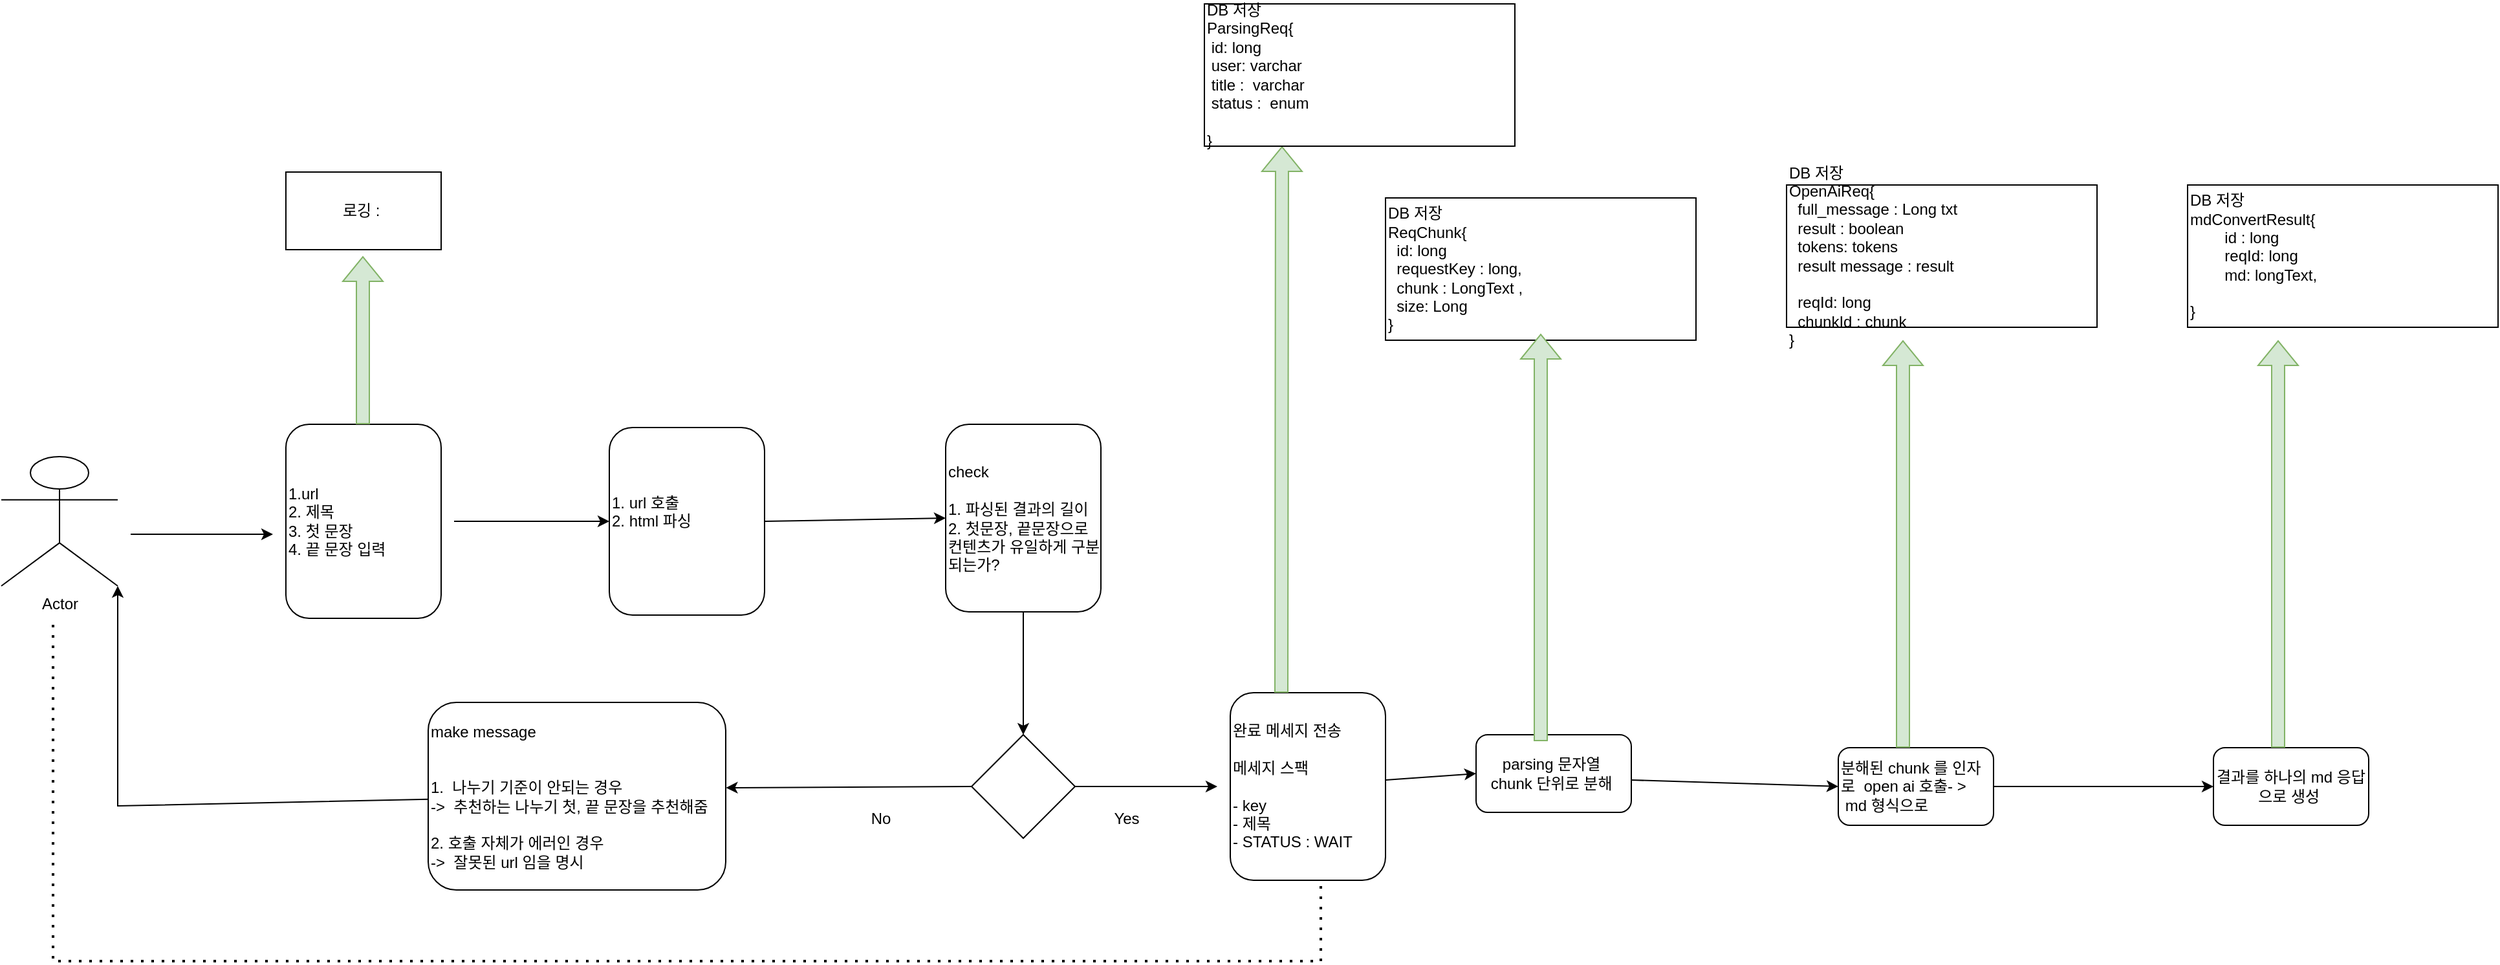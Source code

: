 <mxfile version="24.6.5" type="github" pages="5">
  <diagram name="페이지-1" id="zzNntaN4sGAtEQ5nvoOX">
    <mxGraphModel dx="1314" dy="812" grid="1" gridSize="10" guides="1" tooltips="1" connect="1" arrows="1" fold="1" page="1" pageScale="1" pageWidth="827" pageHeight="1169" math="0" shadow="0">
      <root>
        <mxCell id="0" />
        <mxCell id="1" parent="0" />
        <mxCell id="L8a_cEX9qCgZpHhWXm6b-3" value="Actor" style="shape=umlActor;verticalLabelPosition=bottom;verticalAlign=top;html=1;outlineConnect=0;" parent="1" vertex="1">
          <mxGeometry x="20" y="370" width="90" height="100" as="geometry" />
        </mxCell>
        <mxCell id="L8a_cEX9qCgZpHhWXm6b-4" value="1.url&lt;br&gt;2. 제목&lt;div&gt;3. 첫 문장&amp;nbsp;&lt;/div&gt;&lt;div&gt;4. 끝 문장 입력&amp;nbsp;&lt;/div&gt;" style="rounded=1;whiteSpace=wrap;html=1;align=left;" parent="1" vertex="1">
          <mxGeometry x="240" y="345" width="120" height="150" as="geometry" />
        </mxCell>
        <mxCell id="L8a_cEX9qCgZpHhWXm6b-5" value="" style="endArrow=classic;html=1;rounded=0;" parent="1" edge="1">
          <mxGeometry width="50" height="50" relative="1" as="geometry">
            <mxPoint x="120" y="430" as="sourcePoint" />
            <mxPoint x="230" y="430" as="targetPoint" />
          </mxGeometry>
        </mxCell>
        <mxCell id="L8a_cEX9qCgZpHhWXm6b-6" value="1. url 호출&lt;div&gt;2. html 파싱&lt;/div&gt;&lt;div&gt;&lt;br&gt;&lt;/div&gt;" style="rounded=1;whiteSpace=wrap;html=1;align=left;" parent="1" vertex="1">
          <mxGeometry x="490" y="347.5" width="120" height="145" as="geometry" />
        </mxCell>
        <mxCell id="L8a_cEX9qCgZpHhWXm6b-7" value="" style="endArrow=classic;html=1;rounded=0;entryX=0;entryY=0.5;entryDx=0;entryDy=0;" parent="1" target="L8a_cEX9qCgZpHhWXm6b-6" edge="1">
          <mxGeometry width="50" height="50" relative="1" as="geometry">
            <mxPoint x="370" y="420" as="sourcePoint" />
            <mxPoint x="440" y="500" as="targetPoint" />
          </mxGeometry>
        </mxCell>
        <mxCell id="L8a_cEX9qCgZpHhWXm6b-8" value="&lt;div&gt;check&amp;nbsp;&lt;/div&gt;&lt;div&gt;&lt;br&gt;&lt;/div&gt;&lt;div&gt;1. 파싱된 결과의 길이&lt;/div&gt;&lt;div&gt;2. 첫문장, 끝문장으로 컨텐츠가 유일하게 구분되는가?&amp;nbsp;&lt;/div&gt;" style="rounded=1;whiteSpace=wrap;html=1;align=left;" parent="1" vertex="1">
          <mxGeometry x="750" y="345" width="120" height="145" as="geometry" />
        </mxCell>
        <mxCell id="L8a_cEX9qCgZpHhWXm6b-9" value="" style="endArrow=classic;html=1;rounded=0;entryX=0;entryY=0.5;entryDx=0;entryDy=0;exitX=1;exitY=0.5;exitDx=0;exitDy=0;" parent="1" source="L8a_cEX9qCgZpHhWXm6b-6" target="L8a_cEX9qCgZpHhWXm6b-8" edge="1">
          <mxGeometry width="50" height="50" relative="1" as="geometry">
            <mxPoint x="390" y="550" as="sourcePoint" />
            <mxPoint x="440" y="500" as="targetPoint" />
          </mxGeometry>
        </mxCell>
        <mxCell id="L8a_cEX9qCgZpHhWXm6b-10" value="" style="rhombus;whiteSpace=wrap;html=1;" parent="1" vertex="1">
          <mxGeometry x="770" y="585" width="80" height="80" as="geometry" />
        </mxCell>
        <mxCell id="L8a_cEX9qCgZpHhWXm6b-11" value="" style="endArrow=classic;html=1;rounded=0;exitX=0;exitY=0.5;exitDx=0;exitDy=0;entryX=1.001;entryY=0.455;entryDx=0;entryDy=0;entryPerimeter=0;" parent="1" source="L8a_cEX9qCgZpHhWXm6b-10" target="L8a_cEX9qCgZpHhWXm6b-12" edge="1">
          <mxGeometry width="50" height="50" relative="1" as="geometry">
            <mxPoint x="390" y="550" as="sourcePoint" />
            <mxPoint x="580" y="620" as="targetPoint" />
          </mxGeometry>
        </mxCell>
        <mxCell id="L8a_cEX9qCgZpHhWXm6b-12" value="make message&amp;nbsp;&lt;div&gt;&lt;span style=&quot;background-color: initial;&quot;&gt;&lt;br&gt;&lt;br&gt;1.&amp;nbsp; 나누기 기준이 안되는 경우&amp;nbsp;&lt;br&gt;&lt;/span&gt;-&amp;gt;&amp;nbsp; 추천하는 나누기 첫, 끝 문장을 추천해줌&lt;br&gt;&lt;br&gt;2. 호출 자체가 에러인 경우&lt;br&gt;-&amp;gt;&amp;nbsp; 잘못된 url 임을 명시&amp;nbsp;&lt;/div&gt;" style="rounded=1;whiteSpace=wrap;html=1;align=left;" parent="1" vertex="1">
          <mxGeometry x="350" y="560" width="230" height="145" as="geometry" />
        </mxCell>
        <mxCell id="L8a_cEX9qCgZpHhWXm6b-13" value="" style="endArrow=classic;html=1;rounded=0;entryX=1;entryY=1;entryDx=0;entryDy=0;entryPerimeter=0;" parent="1" source="L8a_cEX9qCgZpHhWXm6b-12" target="L8a_cEX9qCgZpHhWXm6b-3" edge="1">
          <mxGeometry width="50" height="50" relative="1" as="geometry">
            <mxPoint x="390" y="550" as="sourcePoint" />
            <mxPoint x="440" y="500" as="targetPoint" />
            <Array as="points">
              <mxPoint x="110" y="640" />
            </Array>
          </mxGeometry>
        </mxCell>
        <mxCell id="L8a_cEX9qCgZpHhWXm6b-14" value="" style="endArrow=classic;html=1;rounded=0;entryX=0.5;entryY=0;entryDx=0;entryDy=0;exitX=0.5;exitY=1;exitDx=0;exitDy=0;" parent="1" source="L8a_cEX9qCgZpHhWXm6b-8" target="L8a_cEX9qCgZpHhWXm6b-10" edge="1">
          <mxGeometry width="50" height="50" relative="1" as="geometry">
            <mxPoint x="390" y="550" as="sourcePoint" />
            <mxPoint x="440" y="500" as="targetPoint" />
          </mxGeometry>
        </mxCell>
        <mxCell id="L8a_cEX9qCgZpHhWXm6b-15" value="No" style="text;html=1;align=center;verticalAlign=middle;whiteSpace=wrap;rounded=0;" parent="1" vertex="1">
          <mxGeometry x="670" y="635" width="60" height="30" as="geometry" />
        </mxCell>
        <mxCell id="L8a_cEX9qCgZpHhWXm6b-16" value="" style="endArrow=classic;html=1;rounded=0;exitX=1;exitY=0.5;exitDx=0;exitDy=0;" parent="1" source="L8a_cEX9qCgZpHhWXm6b-10" edge="1">
          <mxGeometry width="50" height="50" relative="1" as="geometry">
            <mxPoint x="390" y="550" as="sourcePoint" />
            <mxPoint x="960" y="625" as="targetPoint" />
          </mxGeometry>
        </mxCell>
        <mxCell id="L8a_cEX9qCgZpHhWXm6b-17" value="Yes" style="text;html=1;align=center;verticalAlign=middle;whiteSpace=wrap;rounded=0;" parent="1" vertex="1">
          <mxGeometry x="860" y="635" width="60" height="30" as="geometry" />
        </mxCell>
        <mxCell id="L8a_cEX9qCgZpHhWXm6b-20" value="완료 메세지 전송&amp;nbsp;&lt;br&gt;&lt;br&gt;메세지 스팩&amp;nbsp;&lt;div&gt;&lt;br&gt;&lt;/div&gt;&lt;div&gt;- key&amp;nbsp;&lt;/div&gt;&lt;div&gt;- 제목&amp;nbsp;&lt;br&gt;- STATUS : WAIT&lt;/div&gt;" style="rounded=1;whiteSpace=wrap;html=1;align=left;" parent="1" vertex="1">
          <mxGeometry x="970" y="552.5" width="120" height="145" as="geometry" />
        </mxCell>
        <mxCell id="L8a_cEX9qCgZpHhWXm6b-21" value="" style="endArrow=none;dashed=1;html=1;dashPattern=1 3;strokeWidth=2;rounded=0;" parent="1" edge="1">
          <mxGeometry width="50" height="50" relative="1" as="geometry">
            <mxPoint x="60" y="500" as="sourcePoint" />
            <mxPoint x="1040" y="697.5" as="targetPoint" />
            <Array as="points">
              <mxPoint x="60" y="760" />
              <mxPoint x="1040" y="760" />
            </Array>
          </mxGeometry>
        </mxCell>
        <mxCell id="L8a_cEX9qCgZpHhWXm6b-22" value="parsing 문자열&amp;nbsp;&lt;div&gt;chunk 단위로 분해&amp;nbsp;&lt;/div&gt;" style="rounded=1;whiteSpace=wrap;html=1;" parent="1" vertex="1">
          <mxGeometry x="1160" y="585" width="120" height="60" as="geometry" />
        </mxCell>
        <mxCell id="L8a_cEX9qCgZpHhWXm6b-23" value="" style="endArrow=classic;html=1;rounded=0;entryX=0;entryY=0.5;entryDx=0;entryDy=0;" parent="1" target="L8a_cEX9qCgZpHhWXm6b-22" edge="1">
          <mxGeometry width="50" height="50" relative="1" as="geometry">
            <mxPoint x="1090" y="620" as="sourcePoint" />
            <mxPoint x="440" y="500" as="targetPoint" />
          </mxGeometry>
        </mxCell>
        <mxCell id="L8a_cEX9qCgZpHhWXm6b-24" value="분해된 chunk 를 인자로&amp;nbsp;&amp;nbsp;&lt;span style=&quot;background-color: initial;&quot;&gt;open ai 호출- &amp;gt;&lt;br&gt;&amp;nbsp;md 형식으로&amp;nbsp;&lt;/span&gt;" style="rounded=1;whiteSpace=wrap;html=1;align=left;" parent="1" vertex="1">
          <mxGeometry x="1440" y="595" width="120" height="60" as="geometry" />
        </mxCell>
        <mxCell id="L8a_cEX9qCgZpHhWXm6b-25" value="" style="endArrow=classic;html=1;rounded=0;entryX=0;entryY=0.5;entryDx=0;entryDy=0;" parent="1" target="L8a_cEX9qCgZpHhWXm6b-24" edge="1">
          <mxGeometry width="50" height="50" relative="1" as="geometry">
            <mxPoint x="1280" y="620" as="sourcePoint" />
            <mxPoint x="1240" y="580" as="targetPoint" />
          </mxGeometry>
        </mxCell>
        <mxCell id="L8a_cEX9qCgZpHhWXm6b-26" value="" style="shape=flexArrow;endArrow=classic;html=1;rounded=0;fillColor=#d5e8d4;strokeColor=#82b366;" parent="1" edge="1">
          <mxGeometry width="50" height="50" relative="1" as="geometry">
            <mxPoint x="299.5" y="345" as="sourcePoint" />
            <mxPoint x="299.5" y="215" as="targetPoint" />
          </mxGeometry>
        </mxCell>
        <mxCell id="L8a_cEX9qCgZpHhWXm6b-28" value="로깅 :&amp;nbsp;" style="rounded=0;whiteSpace=wrap;html=1;" parent="1" vertex="1">
          <mxGeometry x="240" y="150" width="120" height="60" as="geometry" />
        </mxCell>
        <mxCell id="L8a_cEX9qCgZpHhWXm6b-29" value="" style="shape=flexArrow;endArrow=classic;html=1;rounded=0;fillColor=#d5e8d4;strokeColor=#82b366;" parent="1" edge="1">
          <mxGeometry width="50" height="50" relative="1" as="geometry">
            <mxPoint x="1009.5" y="552.5" as="sourcePoint" />
            <mxPoint x="1010" y="130" as="targetPoint" />
          </mxGeometry>
        </mxCell>
        <mxCell id="L8a_cEX9qCgZpHhWXm6b-30" value="DB 저장&amp;nbsp;&lt;br&gt;ParsingReq{&lt;div&gt;&amp;nbsp;id: long&lt;br&gt;&amp;nbsp;user: varchar&lt;/div&gt;&lt;div&gt;&amp;nbsp;title :&amp;nbsp; varchar&lt;/div&gt;&lt;div&gt;&amp;nbsp;status :&amp;nbsp; enum&lt;/div&gt;&lt;div&gt;&amp;nbsp;&amp;nbsp;&lt;/div&gt;&lt;div&gt;}&lt;/div&gt;" style="rounded=0;whiteSpace=wrap;html=1;align=left;" parent="1" vertex="1">
          <mxGeometry x="950" y="20" width="240" height="110" as="geometry" />
        </mxCell>
        <mxCell id="L8a_cEX9qCgZpHhWXm6b-31" value="DB 저장&amp;nbsp;&lt;br&gt;ReqChunk{&lt;div&gt;&amp;nbsp; id: long&amp;nbsp;&lt;br&gt;&amp;nbsp; requestKey : long,&lt;/div&gt;&lt;div&gt;&lt;span style=&quot;background-color: initial;&quot;&gt;&amp;nbsp; chunk : LongText ,&amp;nbsp;&lt;/span&gt;&lt;/div&gt;&lt;div&gt;&lt;span style=&quot;background-color: initial;&quot;&gt;&amp;nbsp; size: Long&amp;nbsp;&lt;/span&gt;&lt;/div&gt;&lt;div&gt;}&lt;/div&gt;" style="rounded=0;whiteSpace=wrap;html=1;align=left;" parent="1" vertex="1">
          <mxGeometry x="1090" y="170" width="240" height="110" as="geometry" />
        </mxCell>
        <mxCell id="L8a_cEX9qCgZpHhWXm6b-32" value="" style="shape=flexArrow;endArrow=classic;html=1;rounded=0;fillColor=#d5e8d4;strokeColor=#82b366;" parent="1" edge="1">
          <mxGeometry width="50" height="50" relative="1" as="geometry">
            <mxPoint x="1210" y="590" as="sourcePoint" />
            <mxPoint x="1210" y="275" as="targetPoint" />
          </mxGeometry>
        </mxCell>
        <mxCell id="L8a_cEX9qCgZpHhWXm6b-33" value="DB 저장&amp;nbsp;&lt;br&gt;OpenAiReq{&lt;div&gt;&lt;span style=&quot;background-color: initial;&quot;&gt;&amp;nbsp; full_message : Long txt&lt;/span&gt;&lt;/div&gt;&lt;div&gt;&lt;span style=&quot;background-color: initial;&quot;&gt;&amp;nbsp; result : boolean&amp;nbsp;&lt;/span&gt;&lt;/div&gt;&lt;div&gt;&lt;span style=&quot;background-color: initial;&quot;&gt;&amp;nbsp; tokens: tokens&amp;nbsp;&lt;/span&gt;&lt;/div&gt;&lt;div&gt;&lt;span style=&quot;background-color: initial;&quot;&gt;&amp;nbsp; result message : result&amp;nbsp;&lt;/span&gt;&lt;/div&gt;&lt;div&gt;&lt;span style=&quot;background-color: initial;&quot;&gt;&lt;br&gt;&amp;nbsp; reqId: long&amp;nbsp;&lt;/span&gt;&lt;/div&gt;&lt;div&gt;&lt;span style=&quot;background-color: initial;&quot;&gt;&amp;nbsp; chunkId : chunk&lt;br&gt;}&lt;/span&gt;&lt;br&gt;&lt;/div&gt;" style="rounded=0;whiteSpace=wrap;html=1;align=left;" parent="1" vertex="1">
          <mxGeometry x="1400" y="160" width="240" height="110" as="geometry" />
        </mxCell>
        <mxCell id="L8a_cEX9qCgZpHhWXm6b-34" value="" style="shape=flexArrow;endArrow=classic;html=1;rounded=0;fillColor=#d5e8d4;strokeColor=#82b366;" parent="1" edge="1">
          <mxGeometry width="50" height="50" relative="1" as="geometry">
            <mxPoint x="1490" y="595" as="sourcePoint" />
            <mxPoint x="1490" y="280" as="targetPoint" />
          </mxGeometry>
        </mxCell>
        <mxCell id="L8a_cEX9qCgZpHhWXm6b-36" value="결과를 하나의 md 응답으로 생성&amp;nbsp;" style="rounded=1;whiteSpace=wrap;html=1;" parent="1" vertex="1">
          <mxGeometry x="1730" y="595" width="120" height="60" as="geometry" />
        </mxCell>
        <mxCell id="L8a_cEX9qCgZpHhWXm6b-37" value="" style="endArrow=classic;html=1;rounded=0;exitX=1;exitY=0.5;exitDx=0;exitDy=0;" parent="1" source="L8a_cEX9qCgZpHhWXm6b-24" target="L8a_cEX9qCgZpHhWXm6b-36" edge="1">
          <mxGeometry width="50" height="50" relative="1" as="geometry">
            <mxPoint x="1700" y="510" as="sourcePoint" />
            <mxPoint x="1750" y="460" as="targetPoint" />
          </mxGeometry>
        </mxCell>
        <mxCell id="L8a_cEX9qCgZpHhWXm6b-38" value="" style="shape=flexArrow;endArrow=classic;html=1;rounded=0;fillColor=#d5e8d4;strokeColor=#82b366;" parent="1" edge="1">
          <mxGeometry width="50" height="50" relative="1" as="geometry">
            <mxPoint x="1780" y="595" as="sourcePoint" />
            <mxPoint x="1780" y="280" as="targetPoint" />
          </mxGeometry>
        </mxCell>
        <mxCell id="L8a_cEX9qCgZpHhWXm6b-39" value="DB 저장&amp;nbsp;&lt;br&gt;mdConvertResult{&lt;div&gt;&lt;span style=&quot;white-space: pre;&quot;&gt;&#x9;&lt;/span&gt;id : long&lt;br&gt;&lt;div&gt;&lt;span style=&quot;background-color: initial;&quot;&gt;&lt;span style=&quot;white-space: pre;&quot;&gt;&#x9;&lt;/span&gt;reqId: long&amp;nbsp;&lt;br&gt;&lt;/span&gt;&lt;/div&gt;&lt;div&gt;&lt;span style=&quot;background-color: initial;&quot;&gt;&amp;nbsp;&amp;nbsp;&lt;span style=&quot;white-space: pre;&quot;&gt;&#x9;&lt;/span&gt;md: longText,&lt;/span&gt;&lt;/div&gt;&lt;div&gt;&lt;span style=&quot;background-color: initial;&quot;&gt;&amp;nbsp;&lt;span style=&quot;white-space: pre;&quot;&gt;&#x9;&lt;/span&gt;&lt;/span&gt;&lt;/div&gt;&lt;div&gt;&lt;span style=&quot;background-color: initial;&quot;&gt;}&lt;/span&gt;&lt;br&gt;&lt;/div&gt;&lt;/div&gt;" style="rounded=0;whiteSpace=wrap;html=1;align=left;" parent="1" vertex="1">
          <mxGeometry x="1710" y="160" width="240" height="110" as="geometry" />
        </mxCell>
      </root>
    </mxGraphModel>
  </diagram>
  <diagram id="WNv1mQJumz_6ISoKNck1" name="페이지-2">
    <mxGraphModel dx="2842" dy="1092" grid="1" gridSize="10" guides="1" tooltips="1" connect="1" arrows="1" fold="1" page="1" pageScale="1" pageWidth="827" pageHeight="1169" math="0" shadow="0">
      <root>
        <mxCell id="0" />
        <mxCell id="1" parent="0" />
        <mxCell id="hGG4I8Mw-_6Cf5Peo73v-1" value="&lt;font style=&quot;font-size: 20px;&quot;&gt;Client - web page&lt;/font&gt;" style="rounded=0;whiteSpace=wrap;html=1;fillColor=#dae8fc;strokeColor=#6c8ebf;" vertex="1" parent="1">
          <mxGeometry x="230" y="225" width="220" height="100" as="geometry" />
        </mxCell>
        <mxCell id="hGG4I8Mw-_6Cf5Peo73v-2" value="&lt;div&gt;User&amp;nbsp;&lt;/div&gt;" style="shape=umlActor;verticalLabelPosition=bottom;verticalAlign=top;html=1;outlineConnect=0;" vertex="1" parent="1">
          <mxGeometry x="40" y="235" width="70" height="80" as="geometry" />
        </mxCell>
        <mxCell id="hGG4I8Mw-_6Cf5Peo73v-3" value="" style="verticalLabelPosition=bottom;html=1;verticalAlign=top;align=center;strokeColor=none;fillColor=#000000;shape=mxgraph.azure.github_code;pointerEvents=1;" vertex="1" parent="1">
          <mxGeometry x="300" y="430" width="50" height="50" as="geometry" />
        </mxCell>
        <mxCell id="hGG4I8Mw-_6Cf5Peo73v-4" value="&lt;b&gt;&lt;font style=&quot;font-size: 25px;&quot;&gt;회원가입 시나리오 -1&lt;/font&gt;&lt;/b&gt;" style="text;html=1;align=left;verticalAlign=middle;whiteSpace=wrap;rounded=0;" vertex="1" parent="1">
          <mxGeometry x="40" y="120" width="295" height="30" as="geometry" />
        </mxCell>
        <mxCell id="hGG4I8Mw-_6Cf5Peo73v-5" value="" style="endArrow=classic;html=1;rounded=0;entryX=-0.002;entryY=0.549;entryDx=0;entryDy=0;entryPerimeter=0;" edge="1" parent="1" target="hGG4I8Mw-_6Cf5Peo73v-1">
          <mxGeometry width="50" height="50" relative="1" as="geometry">
            <mxPoint x="120" y="280" as="sourcePoint" />
            <mxPoint x="740" y="490" as="targetPoint" />
          </mxGeometry>
        </mxCell>
        <mxCell id="hGG4I8Mw-_6Cf5Peo73v-6" value="" style="endArrow=classic;html=1;rounded=0;entryX=0.391;entryY=0.072;entryDx=0;entryDy=0;entryPerimeter=0;exitX=0.413;exitY=0.997;exitDx=0;exitDy=0;exitPerimeter=0;" edge="1" parent="1" source="hGG4I8Mw-_6Cf5Peo73v-1" target="hGG4I8Mw-_6Cf5Peo73v-3">
          <mxGeometry width="50" height="50" relative="1" as="geometry">
            <mxPoint x="130" y="290" as="sourcePoint" />
            <mxPoint x="240" y="290" as="targetPoint" />
          </mxGeometry>
        </mxCell>
        <mxCell id="hGG4I8Mw-_6Cf5Peo73v-7" value="1. 회원가입 요청" style="text;html=1;align=center;verticalAlign=middle;whiteSpace=wrap;rounded=0;" vertex="1" parent="1">
          <mxGeometry x="120" y="240" width="90" height="30" as="geometry" />
        </mxCell>
        <mxCell id="hGG4I8Mw-_6Cf5Peo73v-8" value="2. oauth page 요청" style="text;html=1;align=center;verticalAlign=middle;whiteSpace=wrap;rounded=0;" vertex="1" parent="1">
          <mxGeometry x="340" y="370" width="110" height="30" as="geometry" />
        </mxCell>
        <mxCell id="hGG4I8Mw-_6Cf5Peo73v-9" value="" style="endArrow=classic;html=1;rounded=0;exitX=0;exitY=0.5;exitDx=0;exitDy=0;exitPerimeter=0;" edge="1" parent="1" source="hGG4I8Mw-_6Cf5Peo73v-3">
          <mxGeometry width="50" height="50" relative="1" as="geometry">
            <mxPoint x="370" y="370" as="sourcePoint" />
            <mxPoint x="120" y="330" as="targetPoint" />
          </mxGeometry>
        </mxCell>
        <mxCell id="hGG4I8Mw-_6Cf5Peo73v-10" value="4. github 로그인 칸에서 로그인&amp;nbsp; 정보 입력&amp;nbsp;" style="text;html=1;align=center;verticalAlign=middle;whiteSpace=wrap;rounded=0;" vertex="1" parent="1">
          <mxGeometry x="-45" y="370" width="240" height="30" as="geometry" />
        </mxCell>
        <mxCell id="hGG4I8Mw-_6Cf5Peo73v-11" value="" style="endArrow=classic;html=1;rounded=0;" edge="1" parent="1">
          <mxGeometry width="50" height="50" relative="1" as="geometry">
            <mxPoint x="110" y="340" as="sourcePoint" />
            <mxPoint x="290" y="470" as="targetPoint" />
          </mxGeometry>
        </mxCell>
        <mxCell id="hGG4I8Mw-_6Cf5Peo73v-12" value="" style="endArrow=classic;html=1;rounded=0;" edge="1" parent="1">
          <mxGeometry width="50" height="50" relative="1" as="geometry">
            <mxPoint x="280" y="490" as="sourcePoint" />
            <mxPoint x="90" y="350" as="targetPoint" />
          </mxGeometry>
        </mxCell>
        <mxCell id="hGG4I8Mw-_6Cf5Peo73v-13" value="3. oauth 로그인 페이지 제공" style="text;html=1;align=center;verticalAlign=middle;whiteSpace=wrap;rounded=0;" vertex="1" parent="1">
          <mxGeometry x="175" y="340" width="160" height="30" as="geometry" />
        </mxCell>
        <mxCell id="hGG4I8Mw-_6Cf5Peo73v-15" value="5. 인증 성공시 code 전달&amp;nbsp;" style="text;html=1;align=center;verticalAlign=middle;whiteSpace=wrap;rounded=0;" vertex="1" parent="1">
          <mxGeometry x="-30" y="420" width="240" height="30" as="geometry" />
        </mxCell>
        <mxCell id="hGG4I8Mw-_6Cf5Peo73v-16" value="&lt;b&gt;&lt;font style=&quot;font-size: 25px;&quot;&gt;회원가입 시나리오 -2&lt;/font&gt;&lt;/b&gt;" style="text;html=1;align=left;verticalAlign=middle;whiteSpace=wrap;rounded=0;" vertex="1" parent="1">
          <mxGeometry x="560" y="120" width="295" height="30" as="geometry" />
        </mxCell>
        <mxCell id="hGG4I8Mw-_6Cf5Peo73v-17" value="&lt;font style=&quot;font-size: 20px;&quot;&gt;Client - web page&lt;/font&gt;" style="rounded=0;whiteSpace=wrap;html=1;fillColor=#dae8fc;strokeColor=#6c8ebf;" vertex="1" parent="1">
          <mxGeometry x="740" y="200" width="220" height="100" as="geometry" />
        </mxCell>
        <mxCell id="hGG4I8Mw-_6Cf5Peo73v-18" value="&lt;div&gt;User&amp;nbsp;&lt;/div&gt;" style="shape=umlActor;verticalLabelPosition=bottom;verticalAlign=top;html=1;outlineConnect=0;" vertex="1" parent="1">
          <mxGeometry x="550" y="210" width="70" height="80" as="geometry" />
        </mxCell>
        <mxCell id="hGG4I8Mw-_6Cf5Peo73v-19" value="" style="verticalLabelPosition=bottom;html=1;verticalAlign=top;align=center;strokeColor=none;fillColor=#000000;shape=mxgraph.azure.github_code;pointerEvents=1;" vertex="1" parent="1">
          <mxGeometry x="810" y="405" width="50" height="50" as="geometry" />
        </mxCell>
        <mxCell id="hGG4I8Mw-_6Cf5Peo73v-20" value="" style="endArrow=classic;html=1;rounded=0;entryX=-0.002;entryY=0.549;entryDx=0;entryDy=0;entryPerimeter=0;" edge="1" parent="1" target="hGG4I8Mw-_6Cf5Peo73v-17">
          <mxGeometry width="50" height="50" relative="1" as="geometry">
            <mxPoint x="630" y="255" as="sourcePoint" />
            <mxPoint x="1250" y="465" as="targetPoint" />
          </mxGeometry>
        </mxCell>
        <mxCell id="hGG4I8Mw-_6Cf5Peo73v-21" value="" style="endArrow=classic;html=1;rounded=0;entryX=0.877;entryY=0.259;entryDx=0;entryDy=0;entryPerimeter=0;exitX=0.144;exitY=1.022;exitDx=0;exitDy=0;exitPerimeter=0;" edge="1" parent="1" source="hGG4I8Mw-_6Cf5Peo73v-28" target="hGG4I8Mw-_6Cf5Peo73v-19">
          <mxGeometry width="50" height="50" relative="1" as="geometry">
            <mxPoint x="640" y="265" as="sourcePoint" />
            <mxPoint x="750" y="265" as="targetPoint" />
          </mxGeometry>
        </mxCell>
        <mxCell id="hGG4I8Mw-_6Cf5Peo73v-22" value="6. code 전달" style="text;html=1;align=center;verticalAlign=middle;whiteSpace=wrap;rounded=0;" vertex="1" parent="1">
          <mxGeometry x="630" y="215" width="90" height="30" as="geometry" />
        </mxCell>
        <mxCell id="hGG4I8Mw-_6Cf5Peo73v-28" value="&lt;span style=&quot;font-size: 20px;&quot;&gt;Server - backend&lt;/span&gt;" style="rounded=0;whiteSpace=wrap;html=1;fillColor=#d5e8d4;strokeColor=#82b366;" vertex="1" parent="1">
          <mxGeometry x="1060" y="200" width="220" height="100" as="geometry" />
        </mxCell>
        <mxCell id="hGG4I8Mw-_6Cf5Peo73v-29" value="" style="endArrow=classic;html=1;rounded=0;entryX=0;entryY=0.5;entryDx=0;entryDy=0;exitX=1;exitY=0.5;exitDx=0;exitDy=0;" edge="1" parent="1" source="hGG4I8Mw-_6Cf5Peo73v-17" target="hGG4I8Mw-_6Cf5Peo73v-28">
          <mxGeometry width="50" height="50" relative="1" as="geometry">
            <mxPoint x="640" y="265" as="sourcePoint" />
            <mxPoint x="750" y="265" as="targetPoint" />
          </mxGeometry>
        </mxCell>
        <mxCell id="hGG4I8Mw-_6Cf5Peo73v-30" value="7. join 요청 /code 전달" style="text;html=1;align=center;verticalAlign=middle;whiteSpace=wrap;rounded=0;" vertex="1" parent="1">
          <mxGeometry x="960" y="210" width="90" height="30" as="geometry" />
        </mxCell>
        <mxCell id="hGG4I8Mw-_6Cf5Peo73v-32" value="Github" style="text;html=1;align=center;verticalAlign=middle;whiteSpace=wrap;rounded=0;" vertex="1" parent="1">
          <mxGeometry x="295" y="490" width="60" height="30" as="geometry" />
        </mxCell>
        <mxCell id="hGG4I8Mw-_6Cf5Peo73v-33" value="Github" style="text;html=1;align=center;verticalAlign=middle;whiteSpace=wrap;rounded=0;" vertex="1" parent="1">
          <mxGeometry x="805" y="460" width="60" height="30" as="geometry" />
        </mxCell>
        <mxCell id="hGG4I8Mw-_6Cf5Peo73v-34" value="8. access token 요청&amp;nbsp;&lt;br&gt;/ code, clientKey,Secret 전달&amp;nbsp;&lt;br&gt;&lt;br&gt;/access token 수신&amp;nbsp;" style="text;html=1;align=center;verticalAlign=middle;whiteSpace=wrap;rounded=0;" vertex="1" parent="1">
          <mxGeometry x="720" y="330" width="290" height="30" as="geometry" />
        </mxCell>
        <mxCell id="hGG4I8Mw-_6Cf5Peo73v-37" value="" style="endArrow=classic;html=1;rounded=0;entryX=0.877;entryY=0.259;entryDx=0;entryDy=0;entryPerimeter=0;exitX=0.144;exitY=1.022;exitDx=0;exitDy=0;exitPerimeter=0;" edge="1" parent="1">
          <mxGeometry width="50" height="50" relative="1" as="geometry">
            <mxPoint x="1102" y="312" as="sourcePoint" />
            <mxPoint x="864" y="428" as="targetPoint" />
          </mxGeometry>
        </mxCell>
        <mxCell id="hGG4I8Mw-_6Cf5Peo73v-38" value="9. userInfo 요청&amp;nbsp;&lt;div&gt;/ accessToken 전달&amp;nbsp;&lt;/div&gt;&lt;div&gt;&lt;br&gt;/ url, uniuque Id 등 수신&amp;nbsp;&lt;/div&gt;" style="text;html=1;align=center;verticalAlign=middle;whiteSpace=wrap;rounded=0;" vertex="1" parent="1">
          <mxGeometry x="840" y="415" width="290" height="30" as="geometry" />
        </mxCell>
        <mxCell id="hGG4I8Mw-_6Cf5Peo73v-40" value="" style="verticalLabelPosition=bottom;html=1;verticalAlign=top;align=center;strokeColor=none;fillColor=#00BEF2;shape=mxgraph.azure.mysql_database;" vertex="1" parent="1">
          <mxGeometry x="1110" y="385" width="150" height="95" as="geometry" />
        </mxCell>
        <mxCell id="hGG4I8Mw-_6Cf5Peo73v-41" value="" style="endArrow=classic;html=1;rounded=0;exitX=0.5;exitY=1;exitDx=0;exitDy=0;" edge="1" parent="1" source="hGG4I8Mw-_6Cf5Peo73v-28">
          <mxGeometry width="50" height="50" relative="1" as="geometry">
            <mxPoint x="730" y="260" as="sourcePoint" />
            <mxPoint x="1170" y="380" as="targetPoint" />
          </mxGeometry>
        </mxCell>
        <mxCell id="hGG4I8Mw-_6Cf5Peo73v-42" value="10. userInfo 저장&amp;nbsp;" style="text;html=1;align=center;verticalAlign=middle;whiteSpace=wrap;rounded=0;" vertex="1" parent="1">
          <mxGeometry x="1150" y="325" width="160" height="30" as="geometry" />
        </mxCell>
        <mxCell id="hGG4I8Mw-_6Cf5Peo73v-45" value="" style="endArrow=classic;html=1;rounded=0;entryX=1.005;entryY=0.813;entryDx=0;entryDy=0;exitX=-0.011;exitY=0.799;exitDx=0;exitDy=0;exitPerimeter=0;entryPerimeter=0;" edge="1" parent="1" source="hGG4I8Mw-_6Cf5Peo73v-28" target="hGG4I8Mw-_6Cf5Peo73v-17">
          <mxGeometry width="50" height="50" relative="1" as="geometry">
            <mxPoint x="970" y="260" as="sourcePoint" />
            <mxPoint x="1070" y="260" as="targetPoint" />
          </mxGeometry>
        </mxCell>
        <mxCell id="hGG4I8Mw-_6Cf5Peo73v-46" value="11. success" style="text;html=1;align=center;verticalAlign=middle;whiteSpace=wrap;rounded=0;" vertex="1" parent="1">
          <mxGeometry x="960" y="285" width="90" height="30" as="geometry" />
        </mxCell>
        <mxCell id="hGG4I8Mw-_6Cf5Peo73v-47" value="&lt;b&gt;&lt;font style=&quot;font-size: 25px;&quot;&gt;회원가입 시나리오 - flow 가 길어서 나눠서 설명&amp;nbsp;&lt;/font&gt;&lt;/b&gt;" style="text;html=1;align=left;verticalAlign=middle;whiteSpace=wrap;rounded=0;" vertex="1" parent="1">
          <mxGeometry y="10" width="550" height="30" as="geometry" />
        </mxCell>
      </root>
    </mxGraphModel>
  </diagram>
  <diagram id="Tf7tNHegRbrk42nm5EZA" name="페이지-3">
    <mxGraphModel dx="2741" dy="1037" grid="1" gridSize="10" guides="1" tooltips="1" connect="1" arrows="1" fold="1" page="1" pageScale="1" pageWidth="827" pageHeight="1169" math="0" shadow="0">
      <root>
        <mxCell id="0" />
        <mxCell id="1" parent="0" />
        <mxCell id="sagawvgmBPaw3ejLtseO-1" value="&lt;font style=&quot;font-size: 20px;&quot;&gt;Client - web page&lt;/font&gt;" style="rounded=0;whiteSpace=wrap;html=1;fillColor=#dae8fc;strokeColor=#6c8ebf;" vertex="1" parent="1">
          <mxGeometry x="230" y="225" width="220" height="100" as="geometry" />
        </mxCell>
        <mxCell id="sagawvgmBPaw3ejLtseO-2" value="&lt;div&gt;User&amp;nbsp;&lt;/div&gt;" style="shape=umlActor;verticalLabelPosition=bottom;verticalAlign=top;html=1;outlineConnect=0;" vertex="1" parent="1">
          <mxGeometry x="40" y="235" width="70" height="80" as="geometry" />
        </mxCell>
        <mxCell id="sagawvgmBPaw3ejLtseO-3" value="" style="verticalLabelPosition=bottom;html=1;verticalAlign=top;align=center;strokeColor=none;fillColor=#000000;shape=mxgraph.azure.github_code;pointerEvents=1;" vertex="1" parent="1">
          <mxGeometry x="300" y="430" width="50" height="50" as="geometry" />
        </mxCell>
        <mxCell id="sagawvgmBPaw3ejLtseO-4" value="&lt;b&gt;&lt;font style=&quot;font-size: 25px;&quot;&gt;로그인 시나리오 -1&lt;/font&gt;&lt;/b&gt;" style="text;html=1;align=left;verticalAlign=middle;whiteSpace=wrap;rounded=0;" vertex="1" parent="1">
          <mxGeometry x="40" y="120" width="295" height="30" as="geometry" />
        </mxCell>
        <mxCell id="sagawvgmBPaw3ejLtseO-5" value="" style="endArrow=classic;html=1;rounded=0;entryX=-0.002;entryY=0.549;entryDx=0;entryDy=0;entryPerimeter=0;" edge="1" parent="1" target="sagawvgmBPaw3ejLtseO-1">
          <mxGeometry width="50" height="50" relative="1" as="geometry">
            <mxPoint x="120" y="280" as="sourcePoint" />
            <mxPoint x="740" y="490" as="targetPoint" />
          </mxGeometry>
        </mxCell>
        <mxCell id="sagawvgmBPaw3ejLtseO-6" value="" style="endArrow=classic;html=1;rounded=0;entryX=0.391;entryY=0.072;entryDx=0;entryDy=0;entryPerimeter=0;exitX=0.413;exitY=0.997;exitDx=0;exitDy=0;exitPerimeter=0;" edge="1" parent="1" source="sagawvgmBPaw3ejLtseO-1" target="sagawvgmBPaw3ejLtseO-3">
          <mxGeometry width="50" height="50" relative="1" as="geometry">
            <mxPoint x="130" y="290" as="sourcePoint" />
            <mxPoint x="240" y="290" as="targetPoint" />
          </mxGeometry>
        </mxCell>
        <mxCell id="sagawvgmBPaw3ejLtseO-7" value="1. 회원가입 요청" style="text;html=1;align=center;verticalAlign=middle;whiteSpace=wrap;rounded=0;" vertex="1" parent="1">
          <mxGeometry x="120" y="240" width="90" height="30" as="geometry" />
        </mxCell>
        <mxCell id="sagawvgmBPaw3ejLtseO-8" value="2. oauth page 요청" style="text;html=1;align=center;verticalAlign=middle;whiteSpace=wrap;rounded=0;" vertex="1" parent="1">
          <mxGeometry x="340" y="370" width="110" height="30" as="geometry" />
        </mxCell>
        <mxCell id="sagawvgmBPaw3ejLtseO-9" value="" style="endArrow=classic;html=1;rounded=0;exitX=0;exitY=0.5;exitDx=0;exitDy=0;exitPerimeter=0;" edge="1" parent="1" source="sagawvgmBPaw3ejLtseO-3">
          <mxGeometry width="50" height="50" relative="1" as="geometry">
            <mxPoint x="370" y="370" as="sourcePoint" />
            <mxPoint x="120" y="330" as="targetPoint" />
          </mxGeometry>
        </mxCell>
        <mxCell id="sagawvgmBPaw3ejLtseO-10" value="4. github 로그인 칸에서 로그인&amp;nbsp; 정보 입력&amp;nbsp;" style="text;html=1;align=center;verticalAlign=middle;whiteSpace=wrap;rounded=0;" vertex="1" parent="1">
          <mxGeometry x="-45" y="370" width="240" height="30" as="geometry" />
        </mxCell>
        <mxCell id="sagawvgmBPaw3ejLtseO-11" value="" style="endArrow=classic;html=1;rounded=0;" edge="1" parent="1">
          <mxGeometry width="50" height="50" relative="1" as="geometry">
            <mxPoint x="110" y="340" as="sourcePoint" />
            <mxPoint x="290" y="470" as="targetPoint" />
          </mxGeometry>
        </mxCell>
        <mxCell id="sagawvgmBPaw3ejLtseO-12" value="" style="endArrow=classic;html=1;rounded=0;" edge="1" parent="1">
          <mxGeometry width="50" height="50" relative="1" as="geometry">
            <mxPoint x="280" y="490" as="sourcePoint" />
            <mxPoint x="90" y="350" as="targetPoint" />
          </mxGeometry>
        </mxCell>
        <mxCell id="sagawvgmBPaw3ejLtseO-13" value="3. oauth 로그인 페이지 제공" style="text;html=1;align=center;verticalAlign=middle;whiteSpace=wrap;rounded=0;" vertex="1" parent="1">
          <mxGeometry x="175" y="340" width="160" height="30" as="geometry" />
        </mxCell>
        <mxCell id="sagawvgmBPaw3ejLtseO-14" value="5. 인증 성공시 code 전달&amp;nbsp;" style="text;html=1;align=center;verticalAlign=middle;whiteSpace=wrap;rounded=0;" vertex="1" parent="1">
          <mxGeometry x="-30" y="420" width="240" height="30" as="geometry" />
        </mxCell>
        <mxCell id="sagawvgmBPaw3ejLtseO-15" value="&lt;b&gt;&lt;font style=&quot;font-size: 25px;&quot;&gt;로그인 시나리오 -2&lt;/font&gt;&lt;/b&gt;" style="text;html=1;align=left;verticalAlign=middle;whiteSpace=wrap;rounded=0;" vertex="1" parent="1">
          <mxGeometry x="560" y="120" width="295" height="30" as="geometry" />
        </mxCell>
        <mxCell id="sagawvgmBPaw3ejLtseO-16" value="&lt;font style=&quot;font-size: 20px;&quot;&gt;Client - web page&lt;/font&gt;" style="rounded=0;whiteSpace=wrap;html=1;fillColor=#dae8fc;strokeColor=#6c8ebf;" vertex="1" parent="1">
          <mxGeometry x="740" y="200" width="220" height="100" as="geometry" />
        </mxCell>
        <mxCell id="sagawvgmBPaw3ejLtseO-17" value="&lt;div&gt;User&amp;nbsp;&lt;/div&gt;" style="shape=umlActor;verticalLabelPosition=bottom;verticalAlign=top;html=1;outlineConnect=0;" vertex="1" parent="1">
          <mxGeometry x="550" y="210" width="70" height="80" as="geometry" />
        </mxCell>
        <mxCell id="sagawvgmBPaw3ejLtseO-18" value="" style="verticalLabelPosition=bottom;html=1;verticalAlign=top;align=center;strokeColor=none;fillColor=#000000;shape=mxgraph.azure.github_code;pointerEvents=1;" vertex="1" parent="1">
          <mxGeometry x="810" y="405" width="50" height="50" as="geometry" />
        </mxCell>
        <mxCell id="sagawvgmBPaw3ejLtseO-19" value="" style="endArrow=classic;html=1;rounded=0;entryX=-0.002;entryY=0.549;entryDx=0;entryDy=0;entryPerimeter=0;" edge="1" parent="1" target="sagawvgmBPaw3ejLtseO-16">
          <mxGeometry width="50" height="50" relative="1" as="geometry">
            <mxPoint x="630" y="255" as="sourcePoint" />
            <mxPoint x="1250" y="465" as="targetPoint" />
          </mxGeometry>
        </mxCell>
        <mxCell id="sagawvgmBPaw3ejLtseO-20" value="" style="endArrow=classic;html=1;rounded=0;entryX=0.877;entryY=0.259;entryDx=0;entryDy=0;entryPerimeter=0;exitX=0.144;exitY=1.022;exitDx=0;exitDy=0;exitPerimeter=0;" edge="1" parent="1" source="sagawvgmBPaw3ejLtseO-22" target="sagawvgmBPaw3ejLtseO-18">
          <mxGeometry width="50" height="50" relative="1" as="geometry">
            <mxPoint x="640" y="265" as="sourcePoint" />
            <mxPoint x="750" y="265" as="targetPoint" />
          </mxGeometry>
        </mxCell>
        <mxCell id="sagawvgmBPaw3ejLtseO-21" value="6. code 전달" style="text;html=1;align=center;verticalAlign=middle;whiteSpace=wrap;rounded=0;" vertex="1" parent="1">
          <mxGeometry x="630" y="215" width="90" height="30" as="geometry" />
        </mxCell>
        <mxCell id="sagawvgmBPaw3ejLtseO-22" value="&lt;span style=&quot;font-size: 20px;&quot;&gt;Server - backend&lt;/span&gt;" style="rounded=0;whiteSpace=wrap;html=1;fillColor=#d5e8d4;strokeColor=#82b366;" vertex="1" parent="1">
          <mxGeometry x="1060" y="200" width="220" height="100" as="geometry" />
        </mxCell>
        <mxCell id="sagawvgmBPaw3ejLtseO-23" value="" style="endArrow=classic;html=1;rounded=0;entryX=0;entryY=0.5;entryDx=0;entryDy=0;exitX=1;exitY=0.5;exitDx=0;exitDy=0;" edge="1" parent="1" source="sagawvgmBPaw3ejLtseO-16" target="sagawvgmBPaw3ejLtseO-22">
          <mxGeometry width="50" height="50" relative="1" as="geometry">
            <mxPoint x="640" y="265" as="sourcePoint" />
            <mxPoint x="750" y="265" as="targetPoint" />
          </mxGeometry>
        </mxCell>
        <mxCell id="sagawvgmBPaw3ejLtseO-24" value="7. join 요청 /code 전달" style="text;html=1;align=center;verticalAlign=middle;whiteSpace=wrap;rounded=0;" vertex="1" parent="1">
          <mxGeometry x="960" y="210" width="90" height="30" as="geometry" />
        </mxCell>
        <mxCell id="sagawvgmBPaw3ejLtseO-25" value="Github" style="text;html=1;align=center;verticalAlign=middle;whiteSpace=wrap;rounded=0;" vertex="1" parent="1">
          <mxGeometry x="295" y="490" width="60" height="30" as="geometry" />
        </mxCell>
        <mxCell id="sagawvgmBPaw3ejLtseO-26" value="Github" style="text;html=1;align=center;verticalAlign=middle;whiteSpace=wrap;rounded=0;" vertex="1" parent="1">
          <mxGeometry x="805" y="460" width="60" height="30" as="geometry" />
        </mxCell>
        <mxCell id="sagawvgmBPaw3ejLtseO-27" value="8. access token 요청&amp;nbsp;&lt;br&gt;/ code, clientKey,Secret 전달&amp;nbsp;&lt;br&gt;&lt;br&gt;/access token 수신&amp;nbsp;" style="text;html=1;align=center;verticalAlign=middle;whiteSpace=wrap;rounded=0;" vertex="1" parent="1">
          <mxGeometry x="720" y="330" width="290" height="30" as="geometry" />
        </mxCell>
        <mxCell id="sagawvgmBPaw3ejLtseO-28" value="" style="endArrow=classic;html=1;rounded=0;entryX=0.877;entryY=0.259;entryDx=0;entryDy=0;entryPerimeter=0;exitX=0.144;exitY=1.022;exitDx=0;exitDy=0;exitPerimeter=0;" edge="1" parent="1">
          <mxGeometry width="50" height="50" relative="1" as="geometry">
            <mxPoint x="1102" y="312" as="sourcePoint" />
            <mxPoint x="864" y="428" as="targetPoint" />
          </mxGeometry>
        </mxCell>
        <mxCell id="sagawvgmBPaw3ejLtseO-29" value="9. userInfo 요청&amp;nbsp;&lt;div&gt;/ accessToken 전달&amp;nbsp;&lt;/div&gt;&lt;div&gt;&lt;br&gt;/ url, uniuque Id 등 수신&amp;nbsp;&lt;/div&gt;" style="text;html=1;align=center;verticalAlign=middle;whiteSpace=wrap;rounded=0;" vertex="1" parent="1">
          <mxGeometry x="840" y="415" width="290" height="30" as="geometry" />
        </mxCell>
        <mxCell id="sagawvgmBPaw3ejLtseO-30" value="" style="verticalLabelPosition=bottom;html=1;verticalAlign=top;align=center;strokeColor=none;fillColor=#00BEF2;shape=mxgraph.azure.mysql_database;" vertex="1" parent="1">
          <mxGeometry x="1110" y="385" width="150" height="95" as="geometry" />
        </mxCell>
        <mxCell id="sagawvgmBPaw3ejLtseO-31" value="" style="endArrow=classic;html=1;rounded=0;entryX=0.453;entryY=0.988;entryDx=0;entryDy=0;entryPerimeter=0;" edge="1" parent="1" target="sagawvgmBPaw3ejLtseO-22">
          <mxGeometry width="50" height="50" relative="1" as="geometry">
            <mxPoint x="1160" y="380" as="sourcePoint" />
            <mxPoint x="1170" y="380" as="targetPoint" />
          </mxGeometry>
        </mxCell>
        <mxCell id="sagawvgmBPaw3ejLtseO-32" value="10. userInfo 조회&amp;nbsp;&lt;br&gt;11. userInfo 와 (9) 비교, 동일하다면 로그인 성공" style="text;html=1;align=left;verticalAlign=middle;whiteSpace=wrap;rounded=0;" vertex="1" parent="1">
          <mxGeometry x="1170" y="325" width="250" height="30" as="geometry" />
        </mxCell>
        <mxCell id="sagawvgmBPaw3ejLtseO-33" value="" style="endArrow=classic;html=1;rounded=0;entryX=1.005;entryY=0.813;entryDx=0;entryDy=0;exitX=-0.011;exitY=0.799;exitDx=0;exitDy=0;exitPerimeter=0;entryPerimeter=0;" edge="1" parent="1" source="sagawvgmBPaw3ejLtseO-22" target="sagawvgmBPaw3ejLtseO-16">
          <mxGeometry width="50" height="50" relative="1" as="geometry">
            <mxPoint x="970" y="260" as="sourcePoint" />
            <mxPoint x="1070" y="260" as="targetPoint" />
          </mxGeometry>
        </mxCell>
        <mxCell id="sagawvgmBPaw3ejLtseO-34" value="13. success" style="text;html=1;align=center;verticalAlign=middle;whiteSpace=wrap;rounded=0;" vertex="1" parent="1">
          <mxGeometry x="960" y="285" width="90" height="30" as="geometry" />
        </mxCell>
        <mxCell id="sagawvgmBPaw3ejLtseO-35" value="&lt;b&gt;&lt;font style=&quot;font-size: 25px;&quot;&gt;로그인 시나리오 - flow 가 길어서 나눠서 설명&amp;nbsp;&lt;/font&gt;&lt;/b&gt;" style="text;html=1;align=left;verticalAlign=middle;whiteSpace=wrap;rounded=0;" vertex="1" parent="1">
          <mxGeometry y="10" width="550" height="30" as="geometry" />
        </mxCell>
        <mxCell id="sagawvgmBPaw3ejLtseO-36" value="12. userSession 생성 후 등록&amp;nbsp;" style="text;html=1;align=left;verticalAlign=middle;whiteSpace=wrap;rounded=0;" vertex="1" parent="1">
          <mxGeometry x="1300" y="235" width="250" height="30" as="geometry" />
        </mxCell>
      </root>
    </mxGraphModel>
  </diagram>
  <diagram id="8qlnqRLPR30s_NZK5Zd6" name="페이지-4">
    <mxGraphModel dx="1914" dy="1037" grid="1" gridSize="10" guides="1" tooltips="1" connect="1" arrows="1" fold="1" page="1" pageScale="1" pageWidth="827" pageHeight="1169" math="0" shadow="0">
      <root>
        <mxCell id="0" />
        <mxCell id="1" parent="0" />
      </root>
    </mxGraphModel>
  </diagram>
  <diagram id="lZUIXgVIBj1p0aewyY_g" name="ingest_with_gpt">
    <mxGraphModel dx="2499" dy="1481" grid="1" gridSize="10" guides="1" tooltips="1" connect="1" arrows="1" fold="1" page="1" pageScale="1" pageWidth="827" pageHeight="1169" math="0" shadow="0">
      <root>
        <mxCell id="0" />
        <mxCell id="1" parent="0" />
        <mxCell id="Cn6YhiJK5diIY_13pykI-10" value="" style="rounded=0;whiteSpace=wrap;html=1;fillColor=#f5f5f5;fontColor=#333333;strokeColor=#666666;" vertex="1" parent="1">
          <mxGeometry x="950" y="270" width="1060" height="250" as="geometry" />
        </mxCell>
        <mxCell id="Cn6YhiJK5diIY_13pykI-27" value="" style="rounded=0;whiteSpace=wrap;html=1;fillColor=#85ff5c;fontColor=#ffffff;strokeColor=#3A5431;" vertex="1" parent="1">
          <mxGeometry x="1540" y="300" width="450" height="200" as="geometry" />
        </mxCell>
        <mxCell id="Cn6YhiJK5diIY_13pykI-1" value="&lt;b style=&quot;&quot;&gt;&lt;font style=&quot;font-size: 25px;&quot;&gt;Es sync Pipline Design&amp;nbsp;&lt;/font&gt;&lt;/b&gt;" style="text;html=1;align=left;verticalAlign=middle;whiteSpace=wrap;rounded=0;" vertex="1" parent="1">
          <mxGeometry x="20" y="50" width="290" height="80" as="geometry" />
        </mxCell>
        <mxCell id="Cn6YhiJK5diIY_13pykI-2" value="&lt;font style=&quot;font-size: 20px;&quot;&gt;&lt;b&gt;주의점 &amp;amp; 요구사항&lt;/b&gt;&lt;/font&gt;&lt;div&gt;&lt;span style=&quot;font-size: 20px;&quot;&gt;&lt;b&gt;&lt;br&gt;&lt;/b&gt;&lt;/span&gt;&lt;div style=&quot;font-size: 15px;&quot;&gt;1. vector search 를 위한 e5 모델의 max_seq_length 는 512 이고, 테스트용 아티클의 median seq length 는 약 2300 이다.&lt;/div&gt;&lt;div style=&quot;font-size: 15px;&quot;&gt;&lt;br&gt;&lt;/div&gt;&lt;div style=&quot;font-size: 15px;&quot;&gt;2.&amp;nbsp; sync batch는&amp;nbsp; 리소스를 최소한으로 사용하고, 각 건의 검색으로의 반영은 1분을 초과해서는 안된다.&lt;/div&gt;&lt;div style=&quot;font-size: 15px;&quot;&gt;&lt;br&gt;&lt;/div&gt;&lt;div style=&quot;font-size: 15px;&quot;&gt;3. 가능한 커뮤니티가 활성화된 모델을 사용한다. (e5)&amp;nbsp;&lt;/div&gt;&lt;div style=&quot;font-size: 15px;&quot;&gt;&lt;br&gt;&lt;/div&gt;&lt;/div&gt;" style="text;html=1;align=left;verticalAlign=middle;whiteSpace=wrap;rounded=0;" vertex="1" parent="1">
          <mxGeometry x="20" y="130" width="810" height="190" as="geometry" />
        </mxCell>
        <mxCell id="Cn6YhiJK5diIY_13pykI-3" value="&lt;div&gt;&lt;span style=&quot;font-size: 20px;&quot;&gt;&lt;b&gt;해결&lt;/b&gt;&lt;/span&gt;&lt;/div&gt;&lt;div&gt;&lt;span style=&quot;font-size: 20px;&quot;&gt;&lt;b&gt;&lt;br&gt;&lt;/b&gt;&lt;/span&gt;&lt;div style=&quot;font-size: 15px;&quot;&gt;1. 모델은 e5 를 사용한다.&lt;/div&gt;&lt;div style=&quot;font-size: 15px;&quot;&gt;&lt;br&gt;&lt;/div&gt;&lt;div style=&quot;font-size: 15px;&quot;&gt;2. sync batch 에 대해&amp;nbsp; gpt 3.5 16k 모델로 본문에 대한&amp;nbsp; 키워드들을 추출한다.&amp;nbsp;&lt;/div&gt;&lt;div style=&quot;font-size: 15px;&quot;&gt;&amp;nbsp; - 키워드는 영문, 한글 모두 추출한다.&lt;/div&gt;&lt;div style=&quot;font-size: 15px;&quot;&gt;&amp;nbsp; - 키워드는 문장별로 추출 한다.&lt;/div&gt;&lt;div style=&quot;font-size: 15px;&quot;&gt;&amp;nbsp; - 10000 자가 넘어가는 문서는 truncate 한다.&amp;nbsp;&lt;/div&gt;&lt;div style=&quot;font-size: 15px;&quot;&gt;&lt;br&gt;&lt;/div&gt;&lt;div style=&quot;font-size: 15px;&quot;&gt;3. gpt call 에 실패한 문서는 db 에 식별자를 기록한다.&amp;nbsp;&lt;/div&gt;&lt;div style=&quot;font-size: 15px;&quot;&gt;&lt;br&gt;&lt;/div&gt;&lt;div style=&quot;font-size: 15px;&quot;&gt;4. gpt call 에 실패한 문서는 본문 전체를 es ingest pipeline 로 벡터화 한다.&amp;nbsp;&lt;/div&gt;&lt;div style=&quot;font-size: 15px;&quot;&gt;&lt;span style=&quot;white-space: pre;&quot;&gt;&#x9;&lt;/span&gt;&lt;span style=&quot;white-space: pre;&quot;&gt;&#x9;&lt;/span&gt;- 초과하는 token 은 자동으로 truncate 된다.&lt;br&gt;&lt;br&gt;&lt;/div&gt;&lt;div style=&quot;font-size: 15px;&quot;&gt;5. vector search or relevance docs 에서의 스코어는 해당 vector 거리에 대한 계산을 수행한다.&lt;/div&gt;&lt;div style=&quot;font-size: 15px;&quot;&gt;&lt;br&gt;&lt;/div&gt;&lt;/div&gt;" style="text;html=1;align=left;verticalAlign=middle;whiteSpace=wrap;rounded=0;" vertex="1" parent="1">
          <mxGeometry x="20" y="320" width="810" height="350" as="geometry" />
        </mxCell>
        <mxCell id="Cn6YhiJK5diIY_13pykI-4" value="&lt;span style=&quot;font-size: 20px;&quot;&gt;&lt;b&gt;기각된 사항&amp;nbsp;&lt;/b&gt;&lt;/span&gt;&lt;br&gt;&lt;div&gt;&lt;span style=&quot;font-size: 20px;&quot;&gt;&lt;b&gt;&lt;br&gt;&lt;/b&gt;&lt;/span&gt;&lt;div style=&quot;font-size: 15px;&quot;&gt;1. 모델자체의 input seq 가 높은 것을 쓰기&amp;nbsp;&lt;/div&gt;&lt;div style=&quot;font-size: 15px;&quot;&gt;&amp;nbsp;&lt;/div&gt;&lt;div style=&quot;font-size: 15px;&quot;&gt;-&amp;nbsp; 모델이 없다.&amp;nbsp;&lt;span style=&quot;background-color: initial;&quot;&gt;한국어 지원, 커뮤니티 존재, seq_length 가 4096 이상인 모델은 아래 하나밖에 없는데, 활발히 사용된다고 보긴 힘든 모델로 보임 .&lt;/span&gt;&lt;/div&gt;&lt;div style=&quot;font-size: 15px;&quot;&gt;&lt;br&gt;&lt;/div&gt;&lt;div style=&quot;font-size: 15px;&quot;&gt;모델 :&amp;nbsp;&amp;nbsp;https://huggingface.co/monologg/kobigbird-bert-base&lt;/div&gt;&lt;div style=&quot;font-size: 15px;&quot;&gt;&lt;br&gt;&lt;/div&gt;&lt;/div&gt;" style="text;html=1;align=left;verticalAlign=middle;whiteSpace=wrap;rounded=0;" vertex="1" parent="1">
          <mxGeometry x="20" y="680" width="870" height="190" as="geometry" />
        </mxCell>
        <mxCell id="Cn6YhiJK5diIY_13pykI-5" value="&lt;font style=&quot;font-size: 20px;&quot;&gt;RDB&lt;/font&gt;" style="shape=cylinder3;whiteSpace=wrap;html=1;boundedLbl=1;backgroundOutline=1;size=15;fillColor=#dae8fc;strokeColor=#6c8ebf;" vertex="1" parent="1">
          <mxGeometry x="990" y="310" width="130" height="180" as="geometry" />
        </mxCell>
        <mxCell id="Cn6YhiJK5diIY_13pykI-6" value="" style="endArrow=none;html=1;rounded=0;" edge="1" parent="1">
          <mxGeometry width="50" height="50" relative="1" as="geometry">
            <mxPoint x="920" y="970" as="sourcePoint" />
            <mxPoint x="920" y="80" as="targetPoint" />
          </mxGeometry>
        </mxCell>
        <mxCell id="Cn6YhiJK5diIY_13pykI-7" value="&lt;font style=&quot;font-size: 20px;&quot;&gt;SpringBoot Batch&lt;/font&gt;" style="rounded=1;whiteSpace=wrap;html=1;fillColor=#d5e8d4;strokeColor=#82b366;" vertex="1" parent="1">
          <mxGeometry x="1230" y="350" width="200" height="100" as="geometry" />
        </mxCell>
        <mxCell id="Cn6YhiJK5diIY_13pykI-9" value="&lt;font style=&quot;font-size: 20px;&quot;&gt;ISP&lt;/font&gt;" style="ellipse;shape=cloud;whiteSpace=wrap;html=1;" vertex="1" parent="1">
          <mxGeometry x="1200" y="560" width="270" height="80" as="geometry" />
        </mxCell>
        <mxCell id="Cn6YhiJK5diIY_13pykI-11" value="&lt;b&gt;&lt;font style=&quot;font-size: 20px;&quot;&gt;K8s Cluster&lt;/font&gt;&lt;/b&gt;" style="text;html=1;align=center;verticalAlign=middle;whiteSpace=wrap;rounded=0;" vertex="1" parent="1">
          <mxGeometry x="920" y="230" width="200" height="30" as="geometry" />
        </mxCell>
        <mxCell id="Cn6YhiJK5diIY_13pykI-13" value="&lt;font style=&quot;font-size: 20px;&quot;&gt;ES&amp;nbsp;- ingest&lt;/font&gt;" style="shape=cylinder3;whiteSpace=wrap;html=1;boundedLbl=1;backgroundOutline=1;size=15;fillColor=#dae8fc;strokeColor=#6c8ebf;" vertex="1" parent="1">
          <mxGeometry x="1570" y="310" width="140" height="180" as="geometry" />
        </mxCell>
        <mxCell id="Cn6YhiJK5diIY_13pykI-15" value="&lt;font style=&quot;font-size: 20px;&quot;&gt;OpenAi&lt;/font&gt;" style="rounded=1;whiteSpace=wrap;html=1;fillColor=#d5e8d4;strokeColor=#82b366;" vertex="1" parent="1">
          <mxGeometry x="1230" y="710" width="200" height="100" as="geometry" />
        </mxCell>
        <mxCell id="Cn6YhiJK5diIY_13pykI-16" value="" style="endArrow=classic;html=1;rounded=0;entryX=0.25;entryY=0;entryDx=0;entryDy=0;exitX=0.25;exitY=1;exitDx=0;exitDy=0;" edge="1" parent="1" source="Cn6YhiJK5diIY_13pykI-7" target="Cn6YhiJK5diIY_13pykI-15">
          <mxGeometry width="50" height="50" relative="1" as="geometry">
            <mxPoint x="890" y="570" as="sourcePoint" />
            <mxPoint x="940" y="520" as="targetPoint" />
          </mxGeometry>
        </mxCell>
        <mxCell id="Cn6YhiJK5diIY_13pykI-17" value="" style="endArrow=classic;html=1;rounded=0;entryX=0.75;entryY=1;entryDx=0;entryDy=0;exitX=0.75;exitY=0;exitDx=0;exitDy=0;" edge="1" parent="1" source="Cn6YhiJK5diIY_13pykI-15" target="Cn6YhiJK5diIY_13pykI-7">
          <mxGeometry width="50" height="50" relative="1" as="geometry">
            <mxPoint x="1290" y="460" as="sourcePoint" />
            <mxPoint x="1290" y="720" as="targetPoint" />
          </mxGeometry>
        </mxCell>
        <mxCell id="Cn6YhiJK5diIY_13pykI-18" value="" style="endArrow=classic;html=1;rounded=0;entryX=0;entryY=0.5;entryDx=0;entryDy=0;" edge="1" parent="1" source="Cn6YhiJK5diIY_13pykI-5" target="Cn6YhiJK5diIY_13pykI-7">
          <mxGeometry width="50" height="50" relative="1" as="geometry">
            <mxPoint x="890" y="560" as="sourcePoint" />
            <mxPoint x="940" y="510" as="targetPoint" />
          </mxGeometry>
        </mxCell>
        <mxCell id="Cn6YhiJK5diIY_13pykI-19" value="&lt;font style=&quot;font-size: 15px;&quot;&gt;1.get&amp;nbsp; Docs&lt;/font&gt;" style="text;html=1;align=center;verticalAlign=middle;whiteSpace=wrap;rounded=0;" vertex="1" parent="1">
          <mxGeometry x="1070" y="410" width="190" height="30" as="geometry" />
        </mxCell>
        <mxCell id="Cn6YhiJK5diIY_13pykI-20" value="&lt;font style=&quot;font-size: 15px;&quot;&gt;2. call prompt to extract keyword from docs&lt;/font&gt;" style="text;html=1;align=center;verticalAlign=middle;whiteSpace=wrap;rounded=0;" vertex="1" parent="1">
          <mxGeometry x="1030" y="600" width="190" height="30" as="geometry" />
        </mxCell>
        <mxCell id="Cn6YhiJK5diIY_13pykI-21" value="&lt;font style=&quot;font-size: 15px;&quot;&gt;2. return keyword value&lt;/font&gt;" style="text;html=1;align=center;verticalAlign=middle;whiteSpace=wrap;rounded=0;" vertex="1" parent="1">
          <mxGeometry x="1450" y="585" width="190" height="30" as="geometry" />
        </mxCell>
        <mxCell id="Cn6YhiJK5diIY_13pykI-23" value="&lt;font style=&quot;font-size: 20px;&quot;&gt;ES&amp;nbsp;- Data&lt;/font&gt;" style="shape=cylinder3;whiteSpace=wrap;html=1;boundedLbl=1;backgroundOutline=1;size=15;fillColor=#dae8fc;strokeColor=#6c8ebf;" vertex="1" parent="1">
          <mxGeometry x="1850" y="310" width="140" height="180" as="geometry" />
        </mxCell>
        <mxCell id="Cn6YhiJK5diIY_13pykI-25" value="" style="endArrow=classic;html=1;rounded=0;entryX=0;entryY=0.5;entryDx=0;entryDy=0;entryPerimeter=0;" edge="1" parent="1" source="Cn6YhiJK5diIY_13pykI-7" target="Cn6YhiJK5diIY_13pykI-13">
          <mxGeometry width="50" height="50" relative="1" as="geometry">
            <mxPoint x="1390" y="720" as="sourcePoint" />
            <mxPoint x="1390" y="460" as="targetPoint" />
          </mxGeometry>
        </mxCell>
        <mxCell id="Cn6YhiJK5diIY_13pykI-26" value="&lt;font style=&quot;font-size: 15px;&quot;&gt;3. send it to es cluster&lt;/font&gt;" style="text;html=1;align=center;verticalAlign=middle;whiteSpace=wrap;rounded=0;" vertex="1" parent="1">
          <mxGeometry x="1410" y="410" width="190" height="30" as="geometry" />
        </mxCell>
        <mxCell id="Cn6YhiJK5diIY_13pykI-28" value="&lt;b&gt;&lt;font style=&quot;font-size: 20px;&quot;&gt;ES Cluster&lt;/font&gt;&lt;/b&gt;" style="text;html=1;align=center;verticalAlign=middle;whiteSpace=wrap;rounded=0;" vertex="1" parent="1">
          <mxGeometry x="1500" y="270" width="200" height="30" as="geometry" />
        </mxCell>
        <mxCell id="Cn6YhiJK5diIY_13pykI-29" value="" style="endArrow=classic;html=1;rounded=0;" edge="1" parent="1" target="Cn6YhiJK5diIY_13pykI-23">
          <mxGeometry width="50" height="50" relative="1" as="geometry">
            <mxPoint x="1710" y="400" as="sourcePoint" />
            <mxPoint x="1580" y="410" as="targetPoint" />
          </mxGeometry>
        </mxCell>
        <mxCell id="Cn6YhiJK5diIY_13pykI-30" value="&lt;span style=&quot;font-size: 15px;&quot;&gt;4. add vector embeddings&lt;/span&gt;" style="text;html=1;align=center;verticalAlign=middle;whiteSpace=wrap;rounded=0;" vertex="1" parent="1">
          <mxGeometry x="1700" y="370" width="190" height="30" as="geometry" />
        </mxCell>
      </root>
    </mxGraphModel>
  </diagram>
</mxfile>
